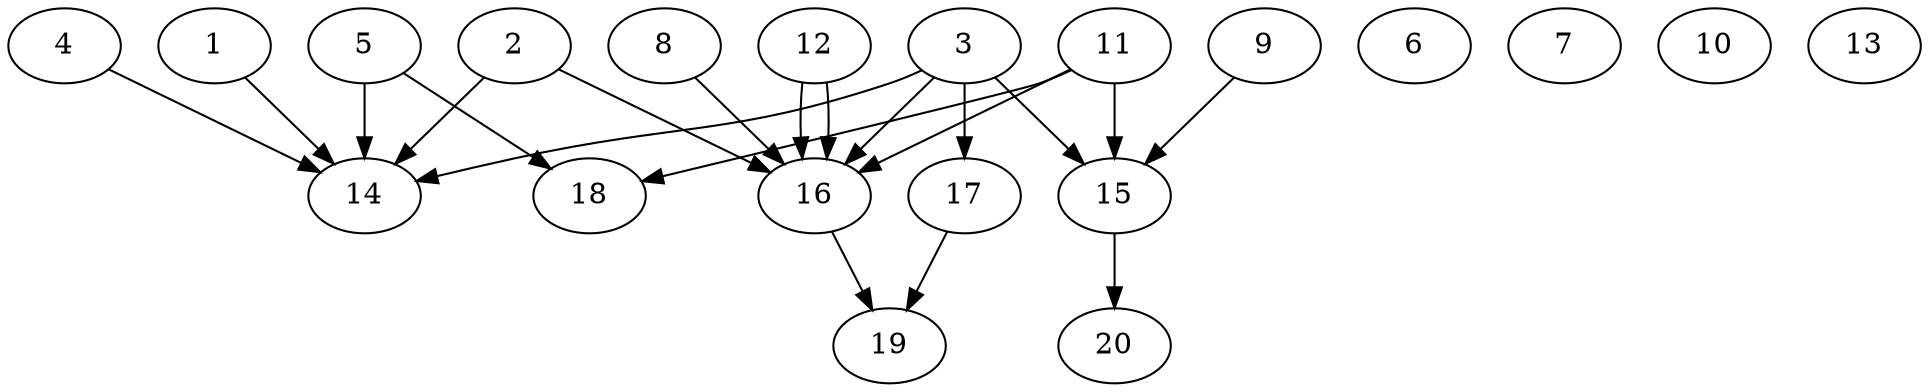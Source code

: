 // DAG automatically generated by daggen at Wed Jul 24 21:26:16 2019
// ./daggen --dot -n 20 --ccr 0.5 --fat 0.8 --regular 0.5 --density 0.5 --mindata 5242880 --maxdata 52428800 
digraph G {
  1 [size="98578432", alpha="0.07", expect_size="49289216"] 
  1 -> 14 [size ="49289216"]
  2 [size="43143168", alpha="0.07", expect_size="21571584"] 
  2 -> 14 [size ="21571584"]
  2 -> 16 [size ="21571584"]
  3 [size="53268480", alpha="0.10", expect_size="26634240"] 
  3 -> 14 [size ="26634240"]
  3 -> 15 [size ="26634240"]
  3 -> 16 [size ="26634240"]
  3 -> 17 [size ="26634240"]
  4 [size="57159680", alpha="0.07", expect_size="28579840"] 
  4 -> 14 [size ="28579840"]
  5 [size="68812800", alpha="0.05", expect_size="34406400"] 
  5 -> 14 [size ="34406400"]
  5 -> 18 [size ="34406400"]
  6 [size="99282944", alpha="0.16", expect_size="49641472"] 
  7 [size="87332864", alpha="0.13", expect_size="43666432"] 
  8 [size="72962048", alpha="0.16", expect_size="36481024"] 
  8 -> 16 [size ="36481024"]
  9 [size="39735296", alpha="0.19", expect_size="19867648"] 
  9 -> 15 [size ="19867648"]
  10 [size="44054528", alpha="0.20", expect_size="22027264"] 
  11 [size="32106496", alpha="0.19", expect_size="16053248"] 
  11 -> 15 [size ="16053248"]
  11 -> 16 [size ="16053248"]
  11 -> 18 [size ="16053248"]
  12 [size="64356352", alpha="0.16", expect_size="32178176"] 
  12 -> 16 [size ="32178176"]
  12 -> 16 [size ="32178176"]
  13 [size="97765376", alpha="0.07", expect_size="48882688"] 
  14 [size="51519488", alpha="0.14", expect_size="25759744"] 
  15 [size="82792448", alpha="0.17", expect_size="41396224"] 
  15 -> 20 [size ="41396224"]
  16 [size="11347968", alpha="0.14", expect_size="5673984"] 
  16 -> 19 [size ="5673984"]
  17 [size="85964800", alpha="0.07", expect_size="42982400"] 
  17 -> 19 [size ="42982400"]
  18 [size="53968896", alpha="0.14", expect_size="26984448"] 
  19 [size="33277952", alpha="0.06", expect_size="16638976"] 
  20 [size="26249216", alpha="0.16", expect_size="13124608"] 
}
